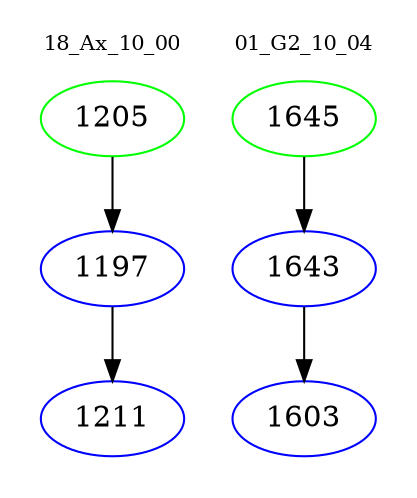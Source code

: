 digraph{
subgraph cluster_0 {
color = white
label = "18_Ax_10_00";
fontsize=10;
T0_1205 [label="1205", color="green"]
T0_1205 -> T0_1197 [color="black"]
T0_1197 [label="1197", color="blue"]
T0_1197 -> T0_1211 [color="black"]
T0_1211 [label="1211", color="blue"]
}
subgraph cluster_1 {
color = white
label = "01_G2_10_04";
fontsize=10;
T1_1645 [label="1645", color="green"]
T1_1645 -> T1_1643 [color="black"]
T1_1643 [label="1643", color="blue"]
T1_1643 -> T1_1603 [color="black"]
T1_1603 [label="1603", color="blue"]
}
}
